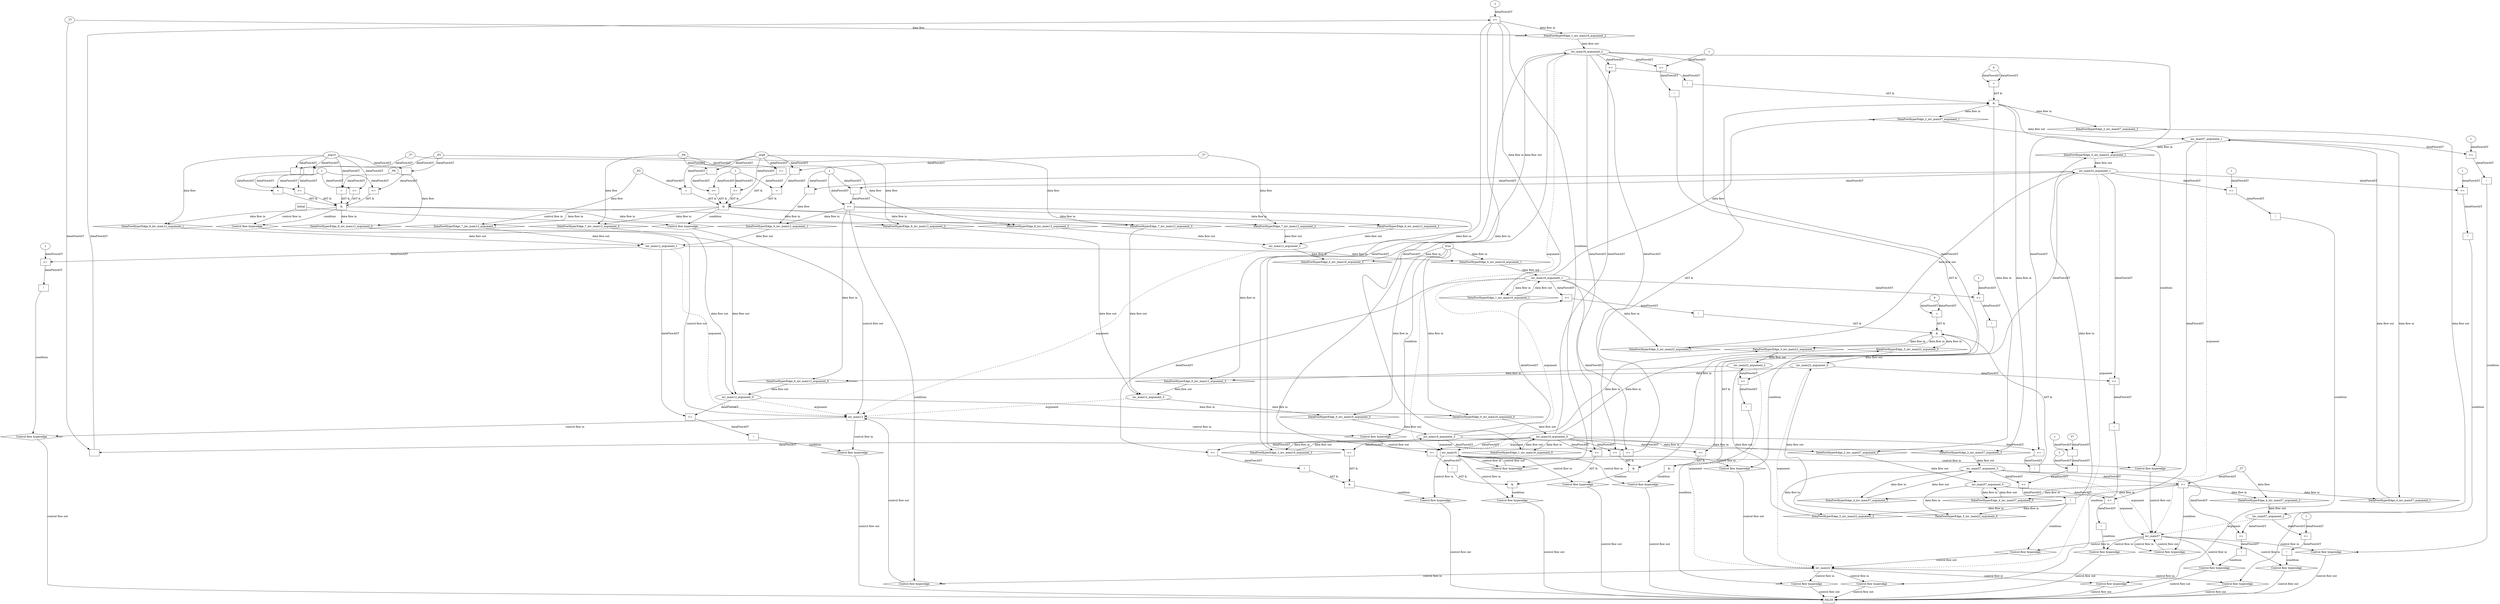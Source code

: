 digraph dag {
"inv_main12" [label="inv_main12" nodeName="inv_main12" class=cfn  shape="rect"];
"inv_main16" [label="inv_main16" nodeName="inv_main16" class=cfn  shape="rect"];
"inv_main22" [label="inv_main22" nodeName="inv_main22" class=cfn  shape="rect"];
"inv_main57" [label="inv_main57" nodeName="inv_main57" class=cfn  shape="rect"];
FALSE [label="FALSE" nodeName=FALSE class=cfn  shape="rect"];
Initial [label="Initial" nodeName=Initial class=cfn  shape="rect"];
ControlFowHyperEdge_0 [label="Control flow hyperedge" nodeName=ControlFowHyperEdge_0 class=controlFlowHyperEdge shape="diamond"];
"inv_main12" -> ControlFowHyperEdge_0 [label="control flow in"]
ControlFowHyperEdge_0 -> "inv_main16" [label="control flow out"]
ControlFowHyperEdge_1 [label="Control flow hyperedge" nodeName=ControlFowHyperEdge_1 class=controlFlowHyperEdge shape="diamond"];
"inv_main16" -> ControlFowHyperEdge_1 [label="control flow in"]
ControlFowHyperEdge_1 -> "inv_main16" [label="control flow out"]
ControlFowHyperEdge_2 [label="Control flow hyperedge" nodeName=ControlFowHyperEdge_2 class=controlFlowHyperEdge shape="diamond"];
"inv_main16" -> ControlFowHyperEdge_2 [label="control flow in"]
ControlFowHyperEdge_2 -> "inv_main57" [label="control flow out"]
ControlFowHyperEdge_3 [label="Control flow hyperedge" nodeName=ControlFowHyperEdge_3 class=controlFlowHyperEdge shape="diamond"];
"inv_main16" -> ControlFowHyperEdge_3 [label="control flow in"]
ControlFowHyperEdge_3 -> "inv_main22" [label="control flow out"]
ControlFowHyperEdge_4 [label="Control flow hyperedge" nodeName=ControlFowHyperEdge_4 class=controlFlowHyperEdge shape="diamond"];
"inv_main57" -> ControlFowHyperEdge_4 [label="control flow in"]
ControlFowHyperEdge_4 -> "inv_main57" [label="control flow out"]
ControlFowHyperEdge_5 [label="Control flow hyperedge" nodeName=ControlFowHyperEdge_5 class=controlFlowHyperEdge shape="diamond"];
"inv_main57" -> ControlFowHyperEdge_5 [label="control flow in"]
ControlFowHyperEdge_5 -> "inv_main22" [label="control flow out"]
ControlFowHyperEdge_6 [label="Control flow hyperedge" nodeName=ControlFowHyperEdge_6 class=controlFlowHyperEdge shape="diamond"];
"inv_main22" -> ControlFowHyperEdge_6 [label="control flow in"]
ControlFowHyperEdge_6 -> "inv_main12" [label="control flow out"]
ControlFowHyperEdge_7 [label="Control flow hyperedge" nodeName=ControlFowHyperEdge_7 class=controlFlowHyperEdge shape="diamond"];
"Initial" -> ControlFowHyperEdge_7 [label="control flow in"]
ControlFowHyperEdge_7 -> "inv_main12" [label="control flow out"]
ControlFowHyperEdge_8 [label="Control flow hyperedge" nodeName=ControlFowHyperEdge_8 class=controlFlowHyperEdge shape="diamond"];
"Initial" -> ControlFowHyperEdge_8 [label="control flow in"]
ControlFowHyperEdge_8 -> "inv_main12" [label="control flow out"]
ControlFowHyperEdge_9 [label="Control flow hyperedge" nodeName=ControlFowHyperEdge_9 class=controlFlowHyperEdge shape="diamond"];
"inv_main12" -> ControlFowHyperEdge_9 [label="control flow in"]
ControlFowHyperEdge_9 -> "FALSE" [label="control flow out"]
ControlFowHyperEdge_10 [label="Control flow hyperedge" nodeName=ControlFowHyperEdge_10 class=controlFlowHyperEdge shape="diamond"];
"inv_main12" -> ControlFowHyperEdge_10 [label="control flow in"]
ControlFowHyperEdge_10 -> "FALSE" [label="control flow out"]
ControlFowHyperEdge_11 [label="Control flow hyperedge" nodeName=ControlFowHyperEdge_11 class=controlFlowHyperEdge shape="diamond"];
"inv_main16" -> ControlFowHyperEdge_11 [label="control flow in"]
ControlFowHyperEdge_11 -> "FALSE" [label="control flow out"]
ControlFowHyperEdge_12 [label="Control flow hyperedge" nodeName=ControlFowHyperEdge_12 class=controlFlowHyperEdge shape="diamond"];
"inv_main16" -> ControlFowHyperEdge_12 [label="control flow in"]
ControlFowHyperEdge_12 -> "FALSE" [label="control flow out"]
ControlFowHyperEdge_13 [label="Control flow hyperedge" nodeName=ControlFowHyperEdge_13 class=controlFlowHyperEdge shape="diamond"];
"inv_main16" -> ControlFowHyperEdge_13 [label="control flow in"]
ControlFowHyperEdge_13 -> "FALSE" [label="control flow out"]
ControlFowHyperEdge_14 [label="Control flow hyperedge" nodeName=ControlFowHyperEdge_14 class=controlFlowHyperEdge shape="diamond"];
"inv_main16" -> ControlFowHyperEdge_14 [label="control flow in"]
ControlFowHyperEdge_14 -> "FALSE" [label="control flow out"]
ControlFowHyperEdge_15 [label="Control flow hyperedge" nodeName=ControlFowHyperEdge_15 class=controlFlowHyperEdge shape="diamond"];
"inv_main57" -> ControlFowHyperEdge_15 [label="control flow in"]
ControlFowHyperEdge_15 -> "FALSE" [label="control flow out"]
ControlFowHyperEdge_16 [label="Control flow hyperedge" nodeName=ControlFowHyperEdge_16 class=controlFlowHyperEdge shape="diamond"];
"inv_main57" -> ControlFowHyperEdge_16 [label="control flow in"]
ControlFowHyperEdge_16 -> "FALSE" [label="control flow out"]
ControlFowHyperEdge_17 [label="Control flow hyperedge" nodeName=ControlFowHyperEdge_17 class=controlFlowHyperEdge shape="diamond"];
"inv_main57" -> ControlFowHyperEdge_17 [label="control flow in"]
ControlFowHyperEdge_17 -> "FALSE" [label="control flow out"]
ControlFowHyperEdge_18 [label="Control flow hyperedge" nodeName=ControlFowHyperEdge_18 class=controlFlowHyperEdge shape="diamond"];
"inv_main57" -> ControlFowHyperEdge_18 [label="control flow in"]
ControlFowHyperEdge_18 -> "FALSE" [label="control flow out"]
ControlFowHyperEdge_19 [label="Control flow hyperedge" nodeName=ControlFowHyperEdge_19 class=controlFlowHyperEdge shape="diamond"];
"inv_main22" -> ControlFowHyperEdge_19 [label="control flow in"]
ControlFowHyperEdge_19 -> "FALSE" [label="control flow out"]
ControlFowHyperEdge_20 [label="Control flow hyperedge" nodeName=ControlFowHyperEdge_20 class=controlFlowHyperEdge shape="diamond"];
"inv_main22" -> ControlFowHyperEdge_20 [label="control flow in"]
ControlFowHyperEdge_20 -> "FALSE" [label="control flow out"]
ControlFowHyperEdge_21 [label="Control flow hyperedge" nodeName=ControlFowHyperEdge_21 class=controlFlowHyperEdge shape="diamond"];
"inv_main22" -> ControlFowHyperEdge_21 [label="control flow in"]
ControlFowHyperEdge_21 -> "FALSE" [label="control flow out"]
ControlFowHyperEdge_22 [label="Control flow hyperedge" nodeName=ControlFowHyperEdge_22 class=controlFlowHyperEdge shape="diamond"];
"inv_main22" -> ControlFowHyperEdge_22 [label="control flow in"]
ControlFowHyperEdge_22 -> "FALSE" [label="control flow out"]
"inv_main16_argument_0" [label="inv_main16_argument_0" nodeName=argument0 class=argument  head="inv_main16" shape="oval"];
"inv_main16_argument_0" -> "inv_main16"[label="argument" style="dashed"]
"inv_main16_argument_1" [label="inv_main16_argument_1" nodeName=argument1 class=argument  head="inv_main16" shape="oval"];
"inv_main16_argument_1" -> "inv_main16"[label="argument" style="dashed"]
"inv_main16_argument_2" [label="inv_main16_argument_2" nodeName=argument2 class=argument  head="inv_main16" shape="oval"];
"inv_main16_argument_2" -> "inv_main16"[label="argument" style="dashed"]
"inv_main16_argument_3" [label="inv_main16_argument_3" nodeName=argument3 class=argument  head="inv_main16" shape="oval"];
"inv_main16_argument_3" -> "inv_main16"[label="argument" style="dashed"]
"inv_main12_argument_0" [label="inv_main12_argument_0" nodeName=argument0 class=argument  head="inv_main12" shape="oval"];
"inv_main12_argument_0" -> "inv_main12"[label="argument" style="dashed"]
"inv_main12_argument_1" [label="inv_main12_argument_1" nodeName=argument1 class=argument  head="inv_main12" shape="oval"];
"inv_main12_argument_1" -> "inv_main12"[label="argument" style="dashed"]
"inv_main12_argument_2" [label="inv_main12_argument_2" nodeName=argument2 class=argument  head="inv_main12" shape="oval"];
"inv_main12_argument_2" -> "inv_main12"[label="argument" style="dashed"]
"inv_main12_argument_3" [label="inv_main12_argument_3" nodeName=argument3 class=argument  head="inv_main12" shape="oval"];
"inv_main12_argument_3" -> "inv_main12"[label="argument" style="dashed"]
"inv_main57_argument_0" [label="inv_main57_argument_0" nodeName=argument0 class=argument  head="inv_main57" shape="oval"];
"inv_main57_argument_0" -> "inv_main57"[label="argument" style="dashed"]
"inv_main57_argument_1" [label="inv_main57_argument_1" nodeName=argument1 class=argument  head="inv_main57" shape="oval"];
"inv_main57_argument_1" -> "inv_main57"[label="argument" style="dashed"]
"inv_main57_argument_2" [label="inv_main57_argument_2" nodeName=argument2 class=argument  head="inv_main57" shape="oval"];
"inv_main57_argument_2" -> "inv_main57"[label="argument" style="dashed"]
"inv_main57_argument_3" [label="inv_main57_argument_3" nodeName=argument3 class=argument  head="inv_main57" shape="oval"];
"inv_main57_argument_3" -> "inv_main57"[label="argument" style="dashed"]
"inv_main22_argument_0" [label="inv_main22_argument_0" nodeName=argument0 class=argument  head="inv_main22" shape="oval"];
"inv_main22_argument_0" -> "inv_main22"[label="argument" style="dashed"]
"inv_main22_argument_1" [label="inv_main22_argument_1" nodeName=argument1 class=argument  head="inv_main22" shape="oval"];
"inv_main22_argument_1" -> "inv_main22"[label="argument" style="dashed"]
"inv_main22_argument_2" [label="inv_main22_argument_2" nodeName=argument2 class=argument  head="inv_main22" shape="oval"];
"inv_main22_argument_2" -> "inv_main22"[label="argument" style="dashed"]

"xxxinv_main16___inv_main12_0xxxguard_0_node_0" [label="true" nodeName="xxxinv_main16___inv_main12_0xxxguard_0_node_0" class=BoolValue ];

"xxxinv_main16___inv_main12_0xxxguard_0_node_0" -> "ControlFowHyperEdge_0" [label="condition"];
"xxxinv_main16___inv_main16_1xxxguard_0_node_0" [label=">=" nodeName="xxxinv_main16___inv_main16_1xxxguard_0_node_0" class=Operator  shape="rect"];
"xxxinv_main16___inv_main16_1xxxguard_0_node_1" [label="-" nodeName="xxxinv_main16___inv_main16_1xxxguard_0_node_1" class= Operator shape="rect"];
"xxxinv_main16___inv_main16_1xxxguard_0_node_4" [label="-1" nodeName="xxxinv_main16___inv_main16_1xxxguard_0_node_4" class=Literal ];
"xxxinv_main16___inv_main16_1xxxguard_0_node_1" -> "xxxinv_main16___inv_main16_1xxxguard_0_node_0"[label="dataFlowAST"]
"xxxinv_main16___inv_main16_1xxxguard_0_node_4" -> "xxxinv_main16___inv_main16_1xxxguard_0_node_0"[label="dataFlowAST"]
"inv_main16_argument_0" -> "xxxinv_main16___inv_main16_1xxxguard_0_node_1"[label="dataFlowAST"]
"xxxinv_main16___inv_main16_1xxxdataFlow_0_node_0" -> "xxxinv_main16___inv_main16_1xxxguard_0_node_1"[label="dataFlowAST"]

"xxxinv_main16___inv_main16_1xxxguard_0_node_0" -> "ControlFowHyperEdge_1" [label="condition"];
"xxxinv_main16___inv_main16_1xxxdataFlow_0_node_0" [label="_T7" nodeName="xxxinv_main16___inv_main16_1xxxdataFlow_0_node_0" class=Constant ];

"xxxinv_main16___inv_main16_1xxxdataFlow_0_node_0" -> "DataFowHyperEdge_1_inv_main16_argument_2" [label="data flow"];
"xxxinv_main57___inv_main16_2xxx_and" [label="&" nodeName="xxxinv_main57___inv_main16_2xxx_and" class=Operator shape="rect"];
"xxxinv_main57___inv_main16_2xxxguard_0_node_0" [label="!" nodeName="xxxinv_main57___inv_main16_2xxxguard_0_node_0" class=Operator shape="rect"];
"xxxinv_main57___inv_main16_2xxxguard_0_node_1" [label=">=" nodeName="xxxinv_main57___inv_main16_2xxxguard_0_node_1" class=Operator  shape="rect"];
"xxxinv_main57___inv_main16_2xxxguard_0_node_1" -> "xxxinv_main57___inv_main16_2xxxguard_0_node_0"[label="dataFlowAST"]
"inv_main16_argument_0" -> "xxxinv_main57___inv_main16_2xxxguard_0_node_1"[label="dataFlowAST"]
"inv_main16_argument_2" -> "xxxinv_main57___inv_main16_2xxxguard_0_node_1"[label="dataFlowAST"]

"xxxinv_main57___inv_main16_2xxxguard_0_node_0" -> "xxxinv_main57___inv_main16_2xxx_and" [label="AST &"];
"xxxinv_main57___inv_main16_2xxxguard1_node_0" [label=">=" nodeName="xxxinv_main57___inv_main16_2xxxguard1_node_0" class=Operator  shape="rect"];
"inv_main16_argument_3" -> "xxxinv_main57___inv_main16_2xxxguard1_node_0"[label="dataFlowAST"]
"inv_main16_argument_1" -> "xxxinv_main57___inv_main16_2xxxguard1_node_0"[label="dataFlowAST"]

"xxxinv_main57___inv_main16_2xxxguard1_node_0" -> "xxxinv_main57___inv_main16_2xxx_and" [label="AST &"];
"xxxinv_main57___inv_main16_2xxxguard2_node_0" [label="=" nodeName="xxxinv_main57___inv_main16_2xxxguard2_node_0" class=Operator  shape="rect"];
"xxxinv_main57___inv_main16_2xxxguard2_node_1" [label="0" nodeName="xxxinv_main57___inv_main16_2xxxguard2_node_1" class=Literal ];
"xxxinv_main57___inv_main16_2xxxguard2_node_1" -> "xxxinv_main57___inv_main16_2xxxguard2_node_0"[label="dataFlowAST"]
"xxxinv_main57___inv_main16_2xxxguard2_node_1" -> "xxxinv_main57___inv_main16_2xxxguard2_node_0"[label="dataFlowAST"]

"xxxinv_main57___inv_main16_2xxxguard2_node_0" -> "xxxinv_main57___inv_main16_2xxx_and" [label="AST &"];
"xxxinv_main57___inv_main16_2xxx_and" -> "ControlFowHyperEdge_2" [label="condition"];

"inv_main16_argument_1" -> "DataFowHyperEdge_2_inv_main57_argument_1" [label="data flow"];
"xxxinv_main22___inv_main16_3xxx_and" [label="&" nodeName="xxxinv_main22___inv_main16_3xxx_and" class=Operator shape="rect"];
"xxxinv_main22___inv_main16_3xxxguard_0_node_0" [label="!" nodeName="xxxinv_main22___inv_main16_3xxxguard_0_node_0" class=Operator shape="rect"];
"xxxinv_main22___inv_main16_3xxxguard_0_node_1" [label=">=" nodeName="xxxinv_main22___inv_main16_3xxxguard_0_node_1" class=Operator  shape="rect"];
"xxxinv_main22___inv_main16_3xxxguard_0_node_1" -> "xxxinv_main22___inv_main16_3xxxguard_0_node_0"[label="dataFlowAST"]
"inv_main16_argument_0" -> "xxxinv_main22___inv_main16_3xxxguard_0_node_1"[label="dataFlowAST"]
"inv_main16_argument_2" -> "xxxinv_main22___inv_main16_3xxxguard_0_node_1"[label="dataFlowAST"]

"xxxinv_main22___inv_main16_3xxxguard_0_node_0" -> "xxxinv_main22___inv_main16_3xxx_and" [label="AST &"];
"xxxinv_main22___inv_main16_3xxxguard1_node_0" [label="!" nodeName="xxxinv_main22___inv_main16_3xxxguard1_node_0" class=Operator shape="rect"];
"xxxinv_main22___inv_main16_3xxxguard1_node_1" [label=">=" nodeName="xxxinv_main22___inv_main16_3xxxguard1_node_1" class=Operator  shape="rect"];
"xxxinv_main22___inv_main16_3xxxguard1_node_1" -> "xxxinv_main22___inv_main16_3xxxguard1_node_0"[label="dataFlowAST"]
"inv_main16_argument_3" -> "xxxinv_main22___inv_main16_3xxxguard1_node_1"[label="dataFlowAST"]
"inv_main16_argument_1" -> "xxxinv_main22___inv_main16_3xxxguard1_node_1"[label="dataFlowAST"]

"xxxinv_main22___inv_main16_3xxxguard1_node_0" -> "xxxinv_main22___inv_main16_3xxx_and" [label="AST &"];
"xxxinv_main22___inv_main16_3xxxguard2_node_0" [label="=" nodeName="xxxinv_main22___inv_main16_3xxxguard2_node_0" class=Operator  shape="rect"];
"xxxinv_main22___inv_main16_3xxxguard2_node_1" [label="0" nodeName="xxxinv_main22___inv_main16_3xxxguard2_node_1" class=Literal ];
"xxxinv_main22___inv_main16_3xxxguard2_node_1" -> "xxxinv_main22___inv_main16_3xxxguard2_node_0"[label="dataFlowAST"]
"xxxinv_main22___inv_main16_3xxxguard2_node_1" -> "xxxinv_main22___inv_main16_3xxxguard2_node_0"[label="dataFlowAST"]

"xxxinv_main22___inv_main16_3xxxguard2_node_0" -> "xxxinv_main22___inv_main16_3xxx_and" [label="AST &"];
"xxxinv_main22___inv_main16_3xxx_and" -> "ControlFowHyperEdge_3" [label="condition"];
"xxxinv_main57___inv_main57_4xxxguard_0_node_0" [label=">=" nodeName="xxxinv_main57___inv_main57_4xxxguard_0_node_0" class=Operator  shape="rect"];
"inv_main57_argument_3" -> "xxxinv_main57___inv_main57_4xxxguard_0_node_0"[label="dataFlowAST"]
"xxxinv_main57___inv_main57_4xxxdataFlow_0_node_0" -> "xxxinv_main57___inv_main57_4xxxguard_0_node_0"[label="dataFlowAST"]

"xxxinv_main57___inv_main57_4xxxguard_0_node_0" -> "ControlFowHyperEdge_4" [label="condition"];
"xxxinv_main57___inv_main57_4xxxdataFlow_0_node_0" [label="_T7" nodeName="xxxinv_main57___inv_main57_4xxxdataFlow_0_node_0" class=Constant ];

"xxxinv_main57___inv_main57_4xxxdataFlow_0_node_0" -> "DataFowHyperEdge_4_inv_main57_argument_2" [label="data flow"];
"xxxinv_main22___inv_main57_5xxxguard_0_node_0" [label="!" nodeName="xxxinv_main22___inv_main57_5xxxguard_0_node_0" class=Operator shape="rect"];
"xxxinv_main22___inv_main57_5xxxguard_0_node_1" [label=">=" nodeName="xxxinv_main22___inv_main57_5xxxguard_0_node_1" class=Operator  shape="rect"];
"xxxinv_main22___inv_main57_5xxxguard_0_node_3" [label="-" nodeName="xxxinv_main22___inv_main57_5xxxguard_0_node_3" class= Operator shape="rect"];
"xxxinv_main22___inv_main57_5xxxguard_0_node_4" [label="-" nodeName="xxxinv_main22___inv_main57_5xxxguard_0_node_4" class= Operator shape="rect"];
"xxxinv_main22___inv_main57_5xxxguard_0_node_5" [label="T7" nodeName="xxxinv_main22___inv_main57_5xxxguard_0_node_5" class=Constant ];
"xxxinv_main22___inv_main57_5xxxguard_0_node_6" [label="1" nodeName="xxxinv_main22___inv_main57_5xxxguard_0_node_6" class=Literal ];
"xxxinv_main22___inv_main57_5xxxguard_0_node_7" [label="-1" nodeName="xxxinv_main22___inv_main57_5xxxguard_0_node_7" class=Literal ];
"xxxinv_main22___inv_main57_5xxxguard_0_node_1" -> "xxxinv_main22___inv_main57_5xxxguard_0_node_0"[label="dataFlowAST"]
"inv_main57_argument_3" -> "xxxinv_main22___inv_main57_5xxxguard_0_node_1"[label="dataFlowAST"]
"xxxinv_main22___inv_main57_5xxxguard_0_node_3" -> "xxxinv_main22___inv_main57_5xxxguard_0_node_1"[label="dataFlowAST"]
"xxxinv_main22___inv_main57_5xxxguard_0_node_4" -> "xxxinv_main22___inv_main57_5xxxguard_0_node_3"[label="dataFlowAST"]
"xxxinv_main22___inv_main57_5xxxguard_0_node_7" -> "xxxinv_main22___inv_main57_5xxxguard_0_node_3"[label="dataFlowAST"]
"xxxinv_main22___inv_main57_5xxxguard_0_node_5" -> "xxxinv_main22___inv_main57_5xxxguard_0_node_4"[label="dataFlowAST"]
"xxxinv_main22___inv_main57_5xxxguard_0_node_6" -> "xxxinv_main22___inv_main57_5xxxguard_0_node_4"[label="dataFlowAST"]

"xxxinv_main22___inv_main57_5xxxguard_0_node_0" -> "ControlFowHyperEdge_5" [label="condition"];
"xxxinv_main12___inv_main22_6xxxguard_0_node_0" [label=">=" nodeName="xxxinv_main12___inv_main22_6xxxguard_0_node_0" class=Operator  shape="rect"];
"xxxinv_main12___inv_main22_6xxxguard_0_node_1" [label="-" nodeName="xxxinv_main12___inv_main22_6xxxguard_0_node_1" class= Operator shape="rect"];
"xxxinv_main12___inv_main22_6xxxguard_0_node_1" -> "xxxinv_main12___inv_main22_6xxxguard_0_node_0"[label="dataFlowAST"]
"xxxinv_main12___inv_main22_6xxxdataFlow_0_node_2" -> "xxxinv_main12___inv_main22_6xxxguard_0_node_0"[label="dataFlowAST"]
"inv_main22_argument_1" -> "xxxinv_main12___inv_main22_6xxxguard_0_node_1"[label="dataFlowAST"]
"xxxinv_main12___inv_main22_6xxxdataFlow_0_node_2" -> "xxxinv_main12___inv_main22_6xxxguard_0_node_1"[label="dataFlowAST"]

"xxxinv_main12___inv_main22_6xxxguard_0_node_0" -> "ControlFowHyperEdge_6" [label="condition"];
"xxxinv_main12___inv_main22_6xxxdataFlow_0_node_0" [label="-" nodeName="xxxinv_main12___inv_main22_6xxxdataFlow_0_node_0" class= Operator shape="rect"];
"xxxinv_main12___inv_main22_6xxxdataFlow_0_node_2" [label="1" nodeName="xxxinv_main12___inv_main22_6xxxdataFlow_0_node_2" class=Literal ];
"inv_main22_argument_1" -> "xxxinv_main12___inv_main22_6xxxdataFlow_0_node_0"[label="dataFlowAST"]
"xxxinv_main12___inv_main22_6xxxdataFlow_0_node_2" -> "xxxinv_main12___inv_main22_6xxxdataFlow_0_node_0"[label="dataFlowAST"]

"xxxinv_main12___inv_main22_6xxxdataFlow_0_node_0" -> "DataFowHyperEdge_6_inv_main12_argument_1" [label="data flow"];
"xxxinv_main12___Initial_7xxx_and" [label="&" nodeName="xxxinv_main12___Initial_7xxx_and" class=Operator shape="rect"];
"xxxinv_main12___Initial_7xxxguard2_node_0" [label=">=" nodeName="xxxinv_main12___Initial_7xxxguard2_node_0" class=Operator  shape="rect"];
"xxxinv_main12___Initial_7xxxguard2_node_1" [label="-" nodeName="xxxinv_main12___Initial_7xxxguard2_node_1" class= Operator shape="rect"];
"xxxinv_main12___Initial_7xxxguard2_node_1" -> "xxxinv_main12___Initial_7xxxguard2_node_0"[label="dataFlowAST"]
"xxxinv_main12___Initial_7xxxguard1_node_4" -> "xxxinv_main12___Initial_7xxxguard2_node_0"[label="dataFlowAST"]
"xxxinv_main12___Initial_7xxxdataFlow_0_node_0" -> "xxxinv_main12___Initial_7xxxguard2_node_1"[label="dataFlowAST"]
"xxxinv_main12___Initial_7xxxdataFlow3_node_0" -> "xxxinv_main12___Initial_7xxxguard2_node_1"[label="dataFlowAST"]

"xxxinv_main12___Initial_7xxxguard2_node_0" -> "xxxinv_main12___Initial_7xxx_and" [label="AST &"];
"xxxinv_main12___Initial_7xxxguard4_node_0" [label=">=" nodeName="xxxinv_main12___Initial_7xxxguard4_node_0" class=Operator  shape="rect"];
"xxxinv_main12___Initial_7xxxdataFlow3_node_0" -> "xxxinv_main12___Initial_7xxxguard4_node_0"[label="dataFlowAST"]
"xxxinv_main12___Initial_7xxxguard1_node_4" -> "xxxinv_main12___Initial_7xxxguard4_node_0"[label="dataFlowAST"]

"xxxinv_main12___Initial_7xxxguard4_node_0" -> "xxxinv_main12___Initial_7xxx_and" [label="AST &"];
"xxxinv_main12___Initial_7xxxguard_0_node_0" [label="=" nodeName="xxxinv_main12___Initial_7xxxguard_0_node_0" class=Operator  shape="rect"];
"xxxinv_main12___Initial_7xxxdataFlow1_node_0" -> "xxxinv_main12___Initial_7xxxguard_0_node_0"[label="dataFlowAST"]
"xxxinv_main12___Initial_7xxxdataFlow3_node_0" -> "xxxinv_main12___Initial_7xxxguard_0_node_0"[label="dataFlowAST"]

"xxxinv_main12___Initial_7xxxguard_0_node_0" -> "xxxinv_main12___Initial_7xxx_and" [label="AST &"];
"xxxinv_main12___Initial_7xxxguard3_node_0" [label=">=" nodeName="xxxinv_main12___Initial_7xxxguard3_node_0" class=Operator  shape="rect"];
"xxxinv_main12___Initial_7xxxdataFlow_0_node_0" -> "xxxinv_main12___Initial_7xxxguard3_node_0"[label="dataFlowAST"]
"xxxinv_main12___Initial_7xxxdataFlow3_node_0" -> "xxxinv_main12___Initial_7xxxguard3_node_0"[label="dataFlowAST"]

"xxxinv_main12___Initial_7xxxguard3_node_0" -> "xxxinv_main12___Initial_7xxx_and" [label="AST &"];
"xxxinv_main12___Initial_7xxxguard1_node_0" [label="=" nodeName="xxxinv_main12___Initial_7xxxguard1_node_0" class=Operator  shape="rect"];
"xxxinv_main12___Initial_7xxxguard1_node_1" [label="-" nodeName="xxxinv_main12___Initial_7xxxguard1_node_1" class= Operator shape="rect"];
"xxxinv_main12___Initial_7xxxguard1_node_4" [label="1" nodeName="xxxinv_main12___Initial_7xxxguard1_node_4" class=Literal ];
"xxxinv_main12___Initial_7xxxguard1_node_1" -> "xxxinv_main12___Initial_7xxxguard1_node_0"[label="dataFlowAST"]
"xxxinv_main12___Initial_7xxxguard1_node_4" -> "xxxinv_main12___Initial_7xxxguard1_node_0"[label="dataFlowAST"]
"xxxinv_main12___Initial_7xxxdataFlow2_node_0" -> "xxxinv_main12___Initial_7xxxguard1_node_1"[label="dataFlowAST"]
"xxxinv_main12___Initial_7xxxdataFlow3_node_0" -> "xxxinv_main12___Initial_7xxxguard1_node_1"[label="dataFlowAST"]

"xxxinv_main12___Initial_7xxxguard1_node_0" -> "xxxinv_main12___Initial_7xxx_and" [label="AST &"];
"xxxinv_main12___Initial_7xxx_and" -> "ControlFowHyperEdge_7" [label="condition"];
"xxxinv_main12___Initial_7xxxdataFlow_0_node_0" [label="_P6" nodeName="xxxinv_main12___Initial_7xxxdataFlow_0_node_0" class=Constant ];

"xxxinv_main12___Initial_7xxxdataFlow_0_node_0" -> "DataFowHyperEdge_7_inv_main12_argument_0" [label="data flow"];
"xxxinv_main12___Initial_7xxxdataFlow1_node_0" [label="_P3" nodeName="xxxinv_main12___Initial_7xxxdataFlow1_node_0" class=Constant ];

"xxxinv_main12___Initial_7xxxdataFlow1_node_0" -> "DataFowHyperEdge_7_inv_main12_argument_1" [label="data flow"];
"xxxinv_main12___Initial_7xxxdataFlow2_node_0" [label="_T7" nodeName="xxxinv_main12___Initial_7xxxdataFlow2_node_0" class=Constant ];

"xxxinv_main12___Initial_7xxxdataFlow2_node_0" -> "DataFowHyperEdge_7_inv_main12_argument_2" [label="data flow"];
"xxxinv_main12___Initial_7xxxdataFlow3_node_0" [label="_arg9" nodeName="xxxinv_main12___Initial_7xxxdataFlow3_node_0" class=Constant ];

"xxxinv_main12___Initial_7xxxdataFlow3_node_0" -> "DataFowHyperEdge_7_inv_main12_argument_3" [label="data flow"];
"xxxinv_main12___Initial_8xxx_and" [label="&" nodeName="xxxinv_main12___Initial_8xxx_and" class=Operator shape="rect"];
"xxxinv_main12___Initial_8xxxguard1_node_0" [label="=" nodeName="xxxinv_main12___Initial_8xxxguard1_node_0" class=Operator  shape="rect"];
"xxxinv_main12___Initial_8xxxguard1_node_1" [label="-" nodeName="xxxinv_main12___Initial_8xxxguard1_node_1" class= Operator shape="rect"];
"xxxinv_main12___Initial_8xxxguard1_node_4" [label="1" nodeName="xxxinv_main12___Initial_8xxxguard1_node_4" class=Literal ];
"xxxinv_main12___Initial_8xxxguard1_node_1" -> "xxxinv_main12___Initial_8xxxguard1_node_0"[label="dataFlowAST"]
"xxxinv_main12___Initial_8xxxguard1_node_4" -> "xxxinv_main12___Initial_8xxxguard1_node_0"[label="dataFlowAST"]
"xxxinv_main12___Initial_8xxxdataFlow2_node_0" -> "xxxinv_main12___Initial_8xxxguard1_node_1"[label="dataFlowAST"]
"xxxinv_main12___Initial_8xxxdataFlow1_node_0" -> "xxxinv_main12___Initial_8xxxguard1_node_1"[label="dataFlowAST"]

"xxxinv_main12___Initial_8xxxguard1_node_0" -> "xxxinv_main12___Initial_8xxx_and" [label="AST &"];
"xxxinv_main12___Initial_8xxxguard3_node_0" [label=">=" nodeName="xxxinv_main12___Initial_8xxxguard3_node_0" class=Operator  shape="rect"];
"xxxinv_main12___Initial_8xxxguard3_node_1" [label="-" nodeName="xxxinv_main12___Initial_8xxxguard3_node_1" class= Operator shape="rect"];
"xxxinv_main12___Initial_8xxxguard3_node_1" -> "xxxinv_main12___Initial_8xxxguard3_node_0"[label="dataFlowAST"]
"xxxinv_main12___Initial_8xxxguard1_node_4" -> "xxxinv_main12___Initial_8xxxguard3_node_0"[label="dataFlowAST"]
"xxxinv_main12___Initial_8xxxdataFlow3_node_0" -> "xxxinv_main12___Initial_8xxxguard3_node_1"[label="dataFlowAST"]
"xxxinv_main12___Initial_8xxxdataFlow1_node_0" -> "xxxinv_main12___Initial_8xxxguard3_node_1"[label="dataFlowAST"]

"xxxinv_main12___Initial_8xxxguard3_node_0" -> "xxxinv_main12___Initial_8xxx_and" [label="AST &"];
"xxxinv_main12___Initial_8xxxguard4_node_0" [label=">=" nodeName="xxxinv_main12___Initial_8xxxguard4_node_0" class=Operator  shape="rect"];
"xxxinv_main12___Initial_8xxxdataFlow1_node_0" -> "xxxinv_main12___Initial_8xxxguard4_node_0"[label="dataFlowAST"]
"xxxinv_main12___Initial_8xxxguard1_node_4" -> "xxxinv_main12___Initial_8xxxguard4_node_0"[label="dataFlowAST"]

"xxxinv_main12___Initial_8xxxguard4_node_0" -> "xxxinv_main12___Initial_8xxx_and" [label="AST &"];
"xxxinv_main12___Initial_8xxxguard2_node_0" [label=">=" nodeName="xxxinv_main12___Initial_8xxxguard2_node_0" class=Operator  shape="rect"];
"xxxinv_main12___Initial_8xxxguard2_node_1" [label="-" nodeName="xxxinv_main12___Initial_8xxxguard2_node_1" class= Operator shape="rect"];
"xxxinv_main12___Initial_8xxxguard2_node_1" -> "xxxinv_main12___Initial_8xxxguard2_node_0"[label="dataFlowAST"]
"xxxinv_main12___Initial_8xxxguard1_node_4" -> "xxxinv_main12___Initial_8xxxguard2_node_0"[label="dataFlowAST"]
"xxxinv_main12___Initial_8xxxdataFlow1_node_0" -> "xxxinv_main12___Initial_8xxxguard2_node_1"[label="dataFlowAST"]
"xxxinv_main12___Initial_8xxxdataFlow3_node_0" -> "xxxinv_main12___Initial_8xxxguard2_node_1"[label="dataFlowAST"]

"xxxinv_main12___Initial_8xxxguard2_node_0" -> "xxxinv_main12___Initial_8xxx_and" [label="AST &"];
"xxxinv_main12___Initial_8xxxguard_0_node_0" [label="=" nodeName="xxxinv_main12___Initial_8xxxguard_0_node_0" class=Operator  shape="rect"];
"xxxinv_main12___Initial_8xxxdataFlow_0_node_0" -> "xxxinv_main12___Initial_8xxxguard_0_node_0"[label="dataFlowAST"]
"xxxinv_main12___Initial_8xxxdataFlow1_node_0" -> "xxxinv_main12___Initial_8xxxguard_0_node_0"[label="dataFlowAST"]

"xxxinv_main12___Initial_8xxxguard_0_node_0" -> "xxxinv_main12___Initial_8xxx_and" [label="AST &"];
"xxxinv_main12___Initial_8xxx_and" -> "ControlFowHyperEdge_8" [label="condition"];
"xxxinv_main12___Initial_8xxxdataFlow_0_node_0" [label="_P6" nodeName="xxxinv_main12___Initial_8xxxdataFlow_0_node_0" class=Constant ];

"xxxinv_main12___Initial_8xxxdataFlow_0_node_0" -> "DataFowHyperEdge_8_inv_main12_argument_0" [label="data flow"];
"xxxinv_main12___Initial_8xxxdataFlow1_node_0" [label="_arg10" nodeName="xxxinv_main12___Initial_8xxxdataFlow1_node_0" class=Constant ];

"xxxinv_main12___Initial_8xxxdataFlow1_node_0" -> "DataFowHyperEdge_8_inv_main12_argument_1" [label="data flow"];
"xxxinv_main12___Initial_8xxxdataFlow2_node_0" [label="_T7" nodeName="xxxinv_main12___Initial_8xxxdataFlow2_node_0" class=Constant ];

"xxxinv_main12___Initial_8xxxdataFlow2_node_0" -> "DataFowHyperEdge_8_inv_main12_argument_2" [label="data flow"];
"xxxinv_main12___Initial_8xxxdataFlow3_node_0" [label="_P3" nodeName="xxxinv_main12___Initial_8xxxdataFlow3_node_0" class=Constant ];

"xxxinv_main12___Initial_8xxxdataFlow3_node_0" -> "DataFowHyperEdge_8_inv_main12_argument_3" [label="data flow"];
"xxxFALSE___inv_main12_9xxxguard_0_node_0" [label="!" nodeName="xxxFALSE___inv_main12_9xxxguard_0_node_0" class=Operator shape="rect"];
"xxxFALSE___inv_main12_9xxxguard_0_node_1" [label=">=" nodeName="xxxFALSE___inv_main12_9xxxguard_0_node_1" class=Operator  shape="rect"];
"xxxFALSE___inv_main12_9xxxguard_0_node_3" [label="1" nodeName="xxxFALSE___inv_main12_9xxxguard_0_node_3" class=Literal ];
"xxxFALSE___inv_main12_9xxxguard_0_node_1" -> "xxxFALSE___inv_main12_9xxxguard_0_node_0"[label="dataFlowAST"]
"inv_main12_argument_1" -> "xxxFALSE___inv_main12_9xxxguard_0_node_1"[label="dataFlowAST"]
"xxxFALSE___inv_main12_9xxxguard_0_node_3" -> "xxxFALSE___inv_main12_9xxxguard_0_node_1"[label="dataFlowAST"]

"xxxFALSE___inv_main12_9xxxguard_0_node_0" -> "ControlFowHyperEdge_9" [label="condition"];
"xxxFALSE___inv_main12_10xxxguard_0_node_0" [label="!" nodeName="xxxFALSE___inv_main12_10xxxguard_0_node_0" class=Operator shape="rect"];
"xxxFALSE___inv_main12_10xxxguard_0_node_1" [label=">=" nodeName="xxxFALSE___inv_main12_10xxxguard_0_node_1" class=Operator  shape="rect"];
"xxxFALSE___inv_main12_10xxxguard_0_node_1" -> "xxxFALSE___inv_main12_10xxxguard_0_node_0"[label="dataFlowAST"]
"inv_main12_argument_0" -> "xxxFALSE___inv_main12_10xxxguard_0_node_1"[label="dataFlowAST"]
"inv_main12_argument_1" -> "xxxFALSE___inv_main12_10xxxguard_0_node_1"[label="dataFlowAST"]

"xxxFALSE___inv_main12_10xxxguard_0_node_0" -> "ControlFowHyperEdge_10" [label="condition"];
"xxxFALSE___inv_main16_11xxx_and" [label="&" nodeName="xxxFALSE___inv_main16_11xxx_and" class=Operator shape="rect"];
"xxxFALSE___inv_main16_11xxxguard_0_node_0" [label="!" nodeName="xxxFALSE___inv_main16_11xxxguard_0_node_0" class=Operator shape="rect"];
"xxxFALSE___inv_main16_11xxxguard_0_node_1" [label=">=" nodeName="xxxFALSE___inv_main16_11xxxguard_0_node_1" class=Operator  shape="rect"];
"xxxFALSE___inv_main16_11xxxguard_0_node_3" [label="1" nodeName="xxxFALSE___inv_main16_11xxxguard_0_node_3" class=Literal ];
"xxxFALSE___inv_main16_11xxxguard_0_node_1" -> "xxxFALSE___inv_main16_11xxxguard_0_node_0"[label="dataFlowAST"]
"inv_main16_argument_1" -> "xxxFALSE___inv_main16_11xxxguard_0_node_1"[label="dataFlowAST"]
"xxxFALSE___inv_main16_11xxxguard_0_node_3" -> "xxxFALSE___inv_main16_11xxxguard_0_node_1"[label="dataFlowAST"]

"xxxFALSE___inv_main16_11xxxguard_0_node_0" -> "xxxFALSE___inv_main16_11xxx_and" [label="AST &"];
"xxxFALSE___inv_main16_11xxxguard1_node_0" [label=">=" nodeName="xxxFALSE___inv_main16_11xxxguard1_node_0" class=Operator  shape="rect"];
"inv_main16_argument_0" -> "xxxFALSE___inv_main16_11xxxguard1_node_0"[label="dataFlowAST"]
"inv_main16_argument_2" -> "xxxFALSE___inv_main16_11xxxguard1_node_0"[label="dataFlowAST"]

"xxxFALSE___inv_main16_11xxxguard1_node_0" -> "xxxFALSE___inv_main16_11xxx_and" [label="AST &"];
"xxxFALSE___inv_main16_11xxx_and" -> "ControlFowHyperEdge_11" [label="condition"];
"xxxFALSE___inv_main16_12xxx_and" [label="&" nodeName="xxxFALSE___inv_main16_12xxx_and" class=Operator shape="rect"];
"xxxFALSE___inv_main16_12xxxguard_0_node_0" [label="!" nodeName="xxxFALSE___inv_main16_12xxxguard_0_node_0" class=Operator shape="rect"];
"xxxFALSE___inv_main16_12xxxguard_0_node_1" [label=">=" nodeName="xxxFALSE___inv_main16_12xxxguard_0_node_1" class=Operator  shape="rect"];
"xxxFALSE___inv_main16_12xxxguard_0_node_1" -> "xxxFALSE___inv_main16_12xxxguard_0_node_0"[label="dataFlowAST"]
"inv_main16_argument_3" -> "xxxFALSE___inv_main16_12xxxguard_0_node_1"[label="dataFlowAST"]
"inv_main16_argument_1" -> "xxxFALSE___inv_main16_12xxxguard_0_node_1"[label="dataFlowAST"]

"xxxFALSE___inv_main16_12xxxguard_0_node_0" -> "xxxFALSE___inv_main16_12xxx_and" [label="AST &"];
"xxxFALSE___inv_main16_12xxxguard1_node_0" [label=">=" nodeName="xxxFALSE___inv_main16_12xxxguard1_node_0" class=Operator  shape="rect"];
"inv_main16_argument_0" -> "xxxFALSE___inv_main16_12xxxguard1_node_0"[label="dataFlowAST"]
"inv_main16_argument_2" -> "xxxFALSE___inv_main16_12xxxguard1_node_0"[label="dataFlowAST"]

"xxxFALSE___inv_main16_12xxxguard1_node_0" -> "xxxFALSE___inv_main16_12xxx_and" [label="AST &"];
"xxxFALSE___inv_main16_12xxx_and" -> "ControlFowHyperEdge_12" [label="condition"];
"xxxFALSE___inv_main16_13xxx_and" [label="&" nodeName="xxxFALSE___inv_main16_13xxx_and" class=Operator shape="rect"];
"xxxFALSE___inv_main16_13xxxguard_0_node_0" [label="!" nodeName="xxxFALSE___inv_main16_13xxxguard_0_node_0" class=Operator shape="rect"];
"xxxFALSE___inv_main16_13xxxguard_0_node_1" [label=">=" nodeName="xxxFALSE___inv_main16_13xxxguard_0_node_1" class=Operator  shape="rect"];
"xxxFALSE___inv_main16_13xxxguard_0_node_3" [label="1" nodeName="xxxFALSE___inv_main16_13xxxguard_0_node_3" class=Literal ];
"xxxFALSE___inv_main16_13xxxguard_0_node_1" -> "xxxFALSE___inv_main16_13xxxguard_0_node_0"[label="dataFlowAST"]
"inv_main16_argument_2" -> "xxxFALSE___inv_main16_13xxxguard_0_node_1"[label="dataFlowAST"]
"xxxFALSE___inv_main16_13xxxguard_0_node_3" -> "xxxFALSE___inv_main16_13xxxguard_0_node_1"[label="dataFlowAST"]

"xxxFALSE___inv_main16_13xxxguard_0_node_0" -> "xxxFALSE___inv_main16_13xxx_and" [label="AST &"];
"xxxFALSE___inv_main16_13xxxguard1_node_0" [label=">=" nodeName="xxxFALSE___inv_main16_13xxxguard1_node_0" class=Operator  shape="rect"];
"inv_main16_argument_0" -> "xxxFALSE___inv_main16_13xxxguard1_node_0"[label="dataFlowAST"]
"inv_main16_argument_2" -> "xxxFALSE___inv_main16_13xxxguard1_node_0"[label="dataFlowAST"]

"xxxFALSE___inv_main16_13xxxguard1_node_0" -> "xxxFALSE___inv_main16_13xxx_and" [label="AST &"];
"xxxFALSE___inv_main16_13xxx_and" -> "ControlFowHyperEdge_13" [label="condition"];
"xxxFALSE___inv_main16_14xxx_and" [label="&" nodeName="xxxFALSE___inv_main16_14xxx_and" class=Operator shape="rect"];
"xxxFALSE___inv_main16_14xxxguard_0_node_0" [label="!" nodeName="xxxFALSE___inv_main16_14xxxguard_0_node_0" class=Operator shape="rect"];
"xxxFALSE___inv_main16_14xxxguard_0_node_1" [label=">=" nodeName="xxxFALSE___inv_main16_14xxxguard_0_node_1" class=Operator  shape="rect"];
"xxxFALSE___inv_main16_14xxxguard_0_node_1" -> "xxxFALSE___inv_main16_14xxxguard_0_node_0"[label="dataFlowAST"]
"inv_main16_argument_0" -> "xxxFALSE___inv_main16_14xxxguard_0_node_1"[label="dataFlowAST"]
"inv_main16_argument_2" -> "xxxFALSE___inv_main16_14xxxguard_0_node_1"[label="dataFlowAST"]

"xxxFALSE___inv_main16_14xxxguard_0_node_0" -> "xxxFALSE___inv_main16_14xxx_and" [label="AST &"];
"xxxFALSE___inv_main16_14xxxguard1_node_0" [label=">=" nodeName="xxxFALSE___inv_main16_14xxxguard1_node_0" class=Operator  shape="rect"];
"inv_main16_argument_0" -> "xxxFALSE___inv_main16_14xxxguard1_node_0"[label="dataFlowAST"]
"inv_main16_argument_2" -> "xxxFALSE___inv_main16_14xxxguard1_node_0"[label="dataFlowAST"]

"xxxFALSE___inv_main16_14xxxguard1_node_0" -> "xxxFALSE___inv_main16_14xxx_and" [label="AST &"];
"xxxFALSE___inv_main16_14xxx_and" -> "ControlFowHyperEdge_14" [label="condition"];
"xxxFALSE___inv_main57_15xxxguard_0_node_0" [label="!" nodeName="xxxFALSE___inv_main57_15xxxguard_0_node_0" class=Operator shape="rect"];
"xxxFALSE___inv_main57_15xxxguard_0_node_1" [label=">=" nodeName="xxxFALSE___inv_main57_15xxxguard_0_node_1" class=Operator  shape="rect"];
"xxxFALSE___inv_main57_15xxxguard_0_node_3" [label="1" nodeName="xxxFALSE___inv_main57_15xxxguard_0_node_3" class=Literal ];
"xxxFALSE___inv_main57_15xxxguard_0_node_1" -> "xxxFALSE___inv_main57_15xxxguard_0_node_0"[label="dataFlowAST"]
"inv_main57_argument_2" -> "xxxFALSE___inv_main57_15xxxguard_0_node_1"[label="dataFlowAST"]
"xxxFALSE___inv_main57_15xxxguard_0_node_3" -> "xxxFALSE___inv_main57_15xxxguard_0_node_1"[label="dataFlowAST"]

"xxxFALSE___inv_main57_15xxxguard_0_node_0" -> "ControlFowHyperEdge_15" [label="condition"];
"xxxFALSE___inv_main57_16xxxguard_0_node_0" [label="!" nodeName="xxxFALSE___inv_main57_16xxxguard_0_node_0" class=Operator shape="rect"];
"xxxFALSE___inv_main57_16xxxguard_0_node_1" [label=">=" nodeName="xxxFALSE___inv_main57_16xxxguard_0_node_1" class=Operator  shape="rect"];
"xxxFALSE___inv_main57_16xxxguard_0_node_1" -> "xxxFALSE___inv_main57_16xxxguard_0_node_0"[label="dataFlowAST"]
"inv_main57_argument_3" -> "xxxFALSE___inv_main57_16xxxguard_0_node_1"[label="dataFlowAST"]
"inv_main57_argument_2" -> "xxxFALSE___inv_main57_16xxxguard_0_node_1"[label="dataFlowAST"]

"xxxFALSE___inv_main57_16xxxguard_0_node_0" -> "ControlFowHyperEdge_16" [label="condition"];
"xxxFALSE___inv_main57_17xxxguard_0_node_0" [label="!" nodeName="xxxFALSE___inv_main57_17xxxguard_0_node_0" class=Operator shape="rect"];
"xxxFALSE___inv_main57_17xxxguard_0_node_1" [label=">=" nodeName="xxxFALSE___inv_main57_17xxxguard_0_node_1" class=Operator  shape="rect"];
"xxxFALSE___inv_main57_17xxxguard_0_node_3" [label="1" nodeName="xxxFALSE___inv_main57_17xxxguard_0_node_3" class=Literal ];
"xxxFALSE___inv_main57_17xxxguard_0_node_1" -> "xxxFALSE___inv_main57_17xxxguard_0_node_0"[label="dataFlowAST"]
"inv_main57_argument_1" -> "xxxFALSE___inv_main57_17xxxguard_0_node_1"[label="dataFlowAST"]
"xxxFALSE___inv_main57_17xxxguard_0_node_3" -> "xxxFALSE___inv_main57_17xxxguard_0_node_1"[label="dataFlowAST"]

"xxxFALSE___inv_main57_17xxxguard_0_node_0" -> "ControlFowHyperEdge_17" [label="condition"];
"xxxFALSE___inv_main57_18xxxguard_0_node_0" [label="!" nodeName="xxxFALSE___inv_main57_18xxxguard_0_node_0" class=Operator shape="rect"];
"xxxFALSE___inv_main57_18xxxguard_0_node_1" [label=">=" nodeName="xxxFALSE___inv_main57_18xxxguard_0_node_1" class=Operator  shape="rect"];
"xxxFALSE___inv_main57_18xxxguard_0_node_1" -> "xxxFALSE___inv_main57_18xxxguard_0_node_0"[label="dataFlowAST"]
"inv_main57_argument_0" -> "xxxFALSE___inv_main57_18xxxguard_0_node_1"[label="dataFlowAST"]
"inv_main57_argument_1" -> "xxxFALSE___inv_main57_18xxxguard_0_node_1"[label="dataFlowAST"]

"xxxFALSE___inv_main57_18xxxguard_0_node_0" -> "ControlFowHyperEdge_18" [label="condition"];
"xxxFALSE___inv_main22_19xxxguard_0_node_0" [label="!" nodeName="xxxFALSE___inv_main22_19xxxguard_0_node_0" class=Operator shape="rect"];
"xxxFALSE___inv_main22_19xxxguard_0_node_1" [label=">=" nodeName="xxxFALSE___inv_main22_19xxxguard_0_node_1" class=Operator  shape="rect"];
"xxxFALSE___inv_main22_19xxxguard_0_node_3" [label="1" nodeName="xxxFALSE___inv_main22_19xxxguard_0_node_3" class=Literal ];
"xxxFALSE___inv_main22_19xxxguard_0_node_1" -> "xxxFALSE___inv_main22_19xxxguard_0_node_0"[label="dataFlowAST"]
"inv_main22_argument_1" -> "xxxFALSE___inv_main22_19xxxguard_0_node_1"[label="dataFlowAST"]
"xxxFALSE___inv_main22_19xxxguard_0_node_3" -> "xxxFALSE___inv_main22_19xxxguard_0_node_1"[label="dataFlowAST"]

"xxxFALSE___inv_main22_19xxxguard_0_node_0" -> "ControlFowHyperEdge_19" [label="condition"];
"xxxFALSE___inv_main22_20xxxguard_0_node_0" [label="!" nodeName="xxxFALSE___inv_main22_20xxxguard_0_node_0" class=Operator shape="rect"];
"xxxFALSE___inv_main22_20xxxguard_0_node_1" [label=">=" nodeName="xxxFALSE___inv_main22_20xxxguard_0_node_1" class=Operator  shape="rect"];
"xxxFALSE___inv_main22_20xxxguard_0_node_1" -> "xxxFALSE___inv_main22_20xxxguard_0_node_0"[label="dataFlowAST"]
"inv_main22_argument_2" -> "xxxFALSE___inv_main22_20xxxguard_0_node_1"[label="dataFlowAST"]
"inv_main22_argument_1" -> "xxxFALSE___inv_main22_20xxxguard_0_node_1"[label="dataFlowAST"]

"xxxFALSE___inv_main22_20xxxguard_0_node_0" -> "ControlFowHyperEdge_20" [label="condition"];
"xxxFALSE___inv_main22_21xxxguard_0_node_0" [label="!" nodeName="xxxFALSE___inv_main22_21xxxguard_0_node_0" class=Operator shape="rect"];
"xxxFALSE___inv_main22_21xxxguard_0_node_1" [label=">=" nodeName="xxxFALSE___inv_main22_21xxxguard_0_node_1" class=Operator  shape="rect"];
"xxxFALSE___inv_main22_21xxxguard_0_node_3" [label="1" nodeName="xxxFALSE___inv_main22_21xxxguard_0_node_3" class=Literal ];
"xxxFALSE___inv_main22_21xxxguard_0_node_1" -> "xxxFALSE___inv_main22_21xxxguard_0_node_0"[label="dataFlowAST"]
"inv_main22_argument_1" -> "xxxFALSE___inv_main22_21xxxguard_0_node_1"[label="dataFlowAST"]
"xxxFALSE___inv_main22_21xxxguard_0_node_3" -> "xxxFALSE___inv_main22_21xxxguard_0_node_1"[label="dataFlowAST"]

"xxxFALSE___inv_main22_21xxxguard_0_node_0" -> "ControlFowHyperEdge_21" [label="condition"];
"xxxFALSE___inv_main22_22xxxguard_0_node_0" [label="!" nodeName="xxxFALSE___inv_main22_22xxxguard_0_node_0" class=Operator shape="rect"];
"xxxFALSE___inv_main22_22xxxguard_0_node_1" [label=">=" nodeName="xxxFALSE___inv_main22_22xxxguard_0_node_1" class=Operator  shape="rect"];
"xxxFALSE___inv_main22_22xxxguard_0_node_1" -> "xxxFALSE___inv_main22_22xxxguard_0_node_0"[label="dataFlowAST"]
"inv_main22_argument_0" -> "xxxFALSE___inv_main22_22xxxguard_0_node_1"[label="dataFlowAST"]
"inv_main22_argument_1" -> "xxxFALSE___inv_main22_22xxxguard_0_node_1"[label="dataFlowAST"]

"xxxFALSE___inv_main22_22xxxguard_0_node_0" -> "ControlFowHyperEdge_22" [label="condition"];
"DataFowHyperEdge_0_inv_main16_argument_0" [label="DataFowHyperEdge_0_inv_main16_argument_0" nodeName="DataFowHyperEdge_0_inv_main16_argument_0" class=DataFlowHyperedge shape="diamond"];
"DataFowHyperEdge_0_inv_main16_argument_0" -> "inv_main16_argument_0"[label="data flow out"]
"xxxinv_main16___inv_main12_0xxxguard_0_node_0" -> "DataFowHyperEdge_0_inv_main16_argument_0"[label="data flow in"]
"DataFowHyperEdge_0_inv_main16_argument_1" [label="DataFowHyperEdge_0_inv_main16_argument_1" nodeName="DataFowHyperEdge_0_inv_main16_argument_1" class=DataFlowHyperedge shape="diamond"];
"DataFowHyperEdge_0_inv_main16_argument_1" -> "inv_main16_argument_1"[label="data flow out"]
"xxxinv_main16___inv_main12_0xxxguard_0_node_0" -> "DataFowHyperEdge_0_inv_main16_argument_1"[label="data flow in"]
"DataFowHyperEdge_0_inv_main16_argument_2" [label="DataFowHyperEdge_0_inv_main16_argument_2" nodeName="DataFowHyperEdge_0_inv_main16_argument_2" class=DataFlowHyperedge shape="diamond"];
"DataFowHyperEdge_0_inv_main16_argument_2" -> "inv_main16_argument_2"[label="data flow out"]
"xxxinv_main16___inv_main12_0xxxguard_0_node_0" -> "DataFowHyperEdge_0_inv_main16_argument_2"[label="data flow in"]
"DataFowHyperEdge_0_inv_main16_argument_3" [label="DataFowHyperEdge_0_inv_main16_argument_3" nodeName="DataFowHyperEdge_0_inv_main16_argument_3" class=DataFlowHyperedge shape="diamond"];
"DataFowHyperEdge_0_inv_main16_argument_3" -> "inv_main16_argument_3"[label="data flow out"]
"xxxinv_main16___inv_main12_0xxxguard_0_node_0" -> "DataFowHyperEdge_0_inv_main16_argument_3"[label="data flow in"]
"DataFowHyperEdge_1_inv_main16_argument_0" [label="DataFowHyperEdge_1_inv_main16_argument_0" nodeName="DataFowHyperEdge_1_inv_main16_argument_0" class=DataFlowHyperedge shape="diamond"];
"DataFowHyperEdge_1_inv_main16_argument_0" -> "inv_main16_argument_0"[label="data flow out"]
"xxxinv_main16___inv_main16_1xxxguard_0_node_0" -> "DataFowHyperEdge_1_inv_main16_argument_0"[label="data flow in"]
"DataFowHyperEdge_1_inv_main16_argument_1" [label="DataFowHyperEdge_1_inv_main16_argument_1" nodeName="DataFowHyperEdge_1_inv_main16_argument_1" class=DataFlowHyperedge shape="diamond"];
"DataFowHyperEdge_1_inv_main16_argument_1" -> "inv_main16_argument_1"[label="data flow out"]
"xxxinv_main16___inv_main16_1xxxguard_0_node_0" -> "DataFowHyperEdge_1_inv_main16_argument_1"[label="data flow in"]
"DataFowHyperEdge_1_inv_main16_argument_2" [label="DataFowHyperEdge_1_inv_main16_argument_2" nodeName="DataFowHyperEdge_1_inv_main16_argument_2" class=DataFlowHyperedge shape="diamond"];
"DataFowHyperEdge_1_inv_main16_argument_2" -> "inv_main16_argument_2"[label="data flow out"]
"xxxinv_main16___inv_main16_1xxxguard_0_node_0" -> "DataFowHyperEdge_1_inv_main16_argument_2"[label="data flow in"]
"DataFowHyperEdge_1_inv_main16_argument_3" [label="DataFowHyperEdge_1_inv_main16_argument_3" nodeName="DataFowHyperEdge_1_inv_main16_argument_3" class=DataFlowHyperedge shape="diamond"];
"DataFowHyperEdge_1_inv_main16_argument_3" -> "inv_main16_argument_3"[label="data flow out"]
"xxxinv_main16___inv_main16_1xxxguard_0_node_0" -> "DataFowHyperEdge_1_inv_main16_argument_3"[label="data flow in"]
"DataFowHyperEdge_2_inv_main57_argument_0" [label="DataFowHyperEdge_2_inv_main57_argument_0" nodeName="DataFowHyperEdge_2_inv_main57_argument_0" class=DataFlowHyperedge shape="diamond"];
"DataFowHyperEdge_2_inv_main57_argument_0" -> "inv_main57_argument_0"[label="data flow out"]
"xxxinv_main57___inv_main16_2xxx_and" -> "DataFowHyperEdge_2_inv_main57_argument_0"[label="data flow in"]
"DataFowHyperEdge_2_inv_main57_argument_1" [label="DataFowHyperEdge_2_inv_main57_argument_1" nodeName="DataFowHyperEdge_2_inv_main57_argument_1" class=DataFlowHyperedge shape="diamond"];
"DataFowHyperEdge_2_inv_main57_argument_1" -> "inv_main57_argument_1"[label="data flow out"]
"xxxinv_main57___inv_main16_2xxx_and" -> "DataFowHyperEdge_2_inv_main57_argument_1"[label="data flow in"]
"DataFowHyperEdge_2_inv_main57_argument_2" [label="DataFowHyperEdge_2_inv_main57_argument_2" nodeName="DataFowHyperEdge_2_inv_main57_argument_2" class=DataFlowHyperedge shape="diamond"];
"DataFowHyperEdge_2_inv_main57_argument_2" -> "inv_main57_argument_2"[label="data flow out"]
"xxxinv_main57___inv_main16_2xxx_and" -> "DataFowHyperEdge_2_inv_main57_argument_2"[label="data flow in"]
"DataFowHyperEdge_2_inv_main57_argument_3" [label="DataFowHyperEdge_2_inv_main57_argument_3" nodeName="DataFowHyperEdge_2_inv_main57_argument_3" class=DataFlowHyperedge shape="diamond"];
"DataFowHyperEdge_2_inv_main57_argument_3" -> "inv_main57_argument_3"[label="data flow out"]
"xxxinv_main57___inv_main16_2xxx_and" -> "DataFowHyperEdge_2_inv_main57_argument_3"[label="data flow in"]
"DataFowHyperEdge_3_inv_main22_argument_0" [label="DataFowHyperEdge_3_inv_main22_argument_0" nodeName="DataFowHyperEdge_3_inv_main22_argument_0" class=DataFlowHyperedge shape="diamond"];
"DataFowHyperEdge_3_inv_main22_argument_0" -> "inv_main22_argument_0"[label="data flow out"]
"xxxinv_main22___inv_main16_3xxx_and" -> "DataFowHyperEdge_3_inv_main22_argument_0"[label="data flow in"]
"DataFowHyperEdge_3_inv_main22_argument_1" [label="DataFowHyperEdge_3_inv_main22_argument_1" nodeName="DataFowHyperEdge_3_inv_main22_argument_1" class=DataFlowHyperedge shape="diamond"];
"DataFowHyperEdge_3_inv_main22_argument_1" -> "inv_main22_argument_1"[label="data flow out"]
"xxxinv_main22___inv_main16_3xxx_and" -> "DataFowHyperEdge_3_inv_main22_argument_1"[label="data flow in"]
"DataFowHyperEdge_3_inv_main22_argument_2" [label="DataFowHyperEdge_3_inv_main22_argument_2" nodeName="DataFowHyperEdge_3_inv_main22_argument_2" class=DataFlowHyperedge shape="diamond"];
"DataFowHyperEdge_3_inv_main22_argument_2" -> "inv_main22_argument_2"[label="data flow out"]
"xxxinv_main22___inv_main16_3xxx_and" -> "DataFowHyperEdge_3_inv_main22_argument_2"[label="data flow in"]
"DataFowHyperEdge_4_inv_main57_argument_0" [label="DataFowHyperEdge_4_inv_main57_argument_0" nodeName="DataFowHyperEdge_4_inv_main57_argument_0" class=DataFlowHyperedge shape="diamond"];
"DataFowHyperEdge_4_inv_main57_argument_0" -> "inv_main57_argument_0"[label="data flow out"]
"xxxinv_main57___inv_main57_4xxxguard_0_node_0" -> "DataFowHyperEdge_4_inv_main57_argument_0"[label="data flow in"]
"DataFowHyperEdge_4_inv_main57_argument_1" [label="DataFowHyperEdge_4_inv_main57_argument_1" nodeName="DataFowHyperEdge_4_inv_main57_argument_1" class=DataFlowHyperedge shape="diamond"];
"DataFowHyperEdge_4_inv_main57_argument_1" -> "inv_main57_argument_1"[label="data flow out"]
"xxxinv_main57___inv_main57_4xxxguard_0_node_0" -> "DataFowHyperEdge_4_inv_main57_argument_1"[label="data flow in"]
"DataFowHyperEdge_4_inv_main57_argument_2" [label="DataFowHyperEdge_4_inv_main57_argument_2" nodeName="DataFowHyperEdge_4_inv_main57_argument_2" class=DataFlowHyperedge shape="diamond"];
"DataFowHyperEdge_4_inv_main57_argument_2" -> "inv_main57_argument_2"[label="data flow out"]
"xxxinv_main57___inv_main57_4xxxguard_0_node_0" -> "DataFowHyperEdge_4_inv_main57_argument_2"[label="data flow in"]
"DataFowHyperEdge_4_inv_main57_argument_3" [label="DataFowHyperEdge_4_inv_main57_argument_3" nodeName="DataFowHyperEdge_4_inv_main57_argument_3" class=DataFlowHyperedge shape="diamond"];
"DataFowHyperEdge_4_inv_main57_argument_3" -> "inv_main57_argument_3"[label="data flow out"]
"xxxinv_main57___inv_main57_4xxxguard_0_node_0" -> "DataFowHyperEdge_4_inv_main57_argument_3"[label="data flow in"]
"DataFowHyperEdge_5_inv_main22_argument_0" [label="DataFowHyperEdge_5_inv_main22_argument_0" nodeName="DataFowHyperEdge_5_inv_main22_argument_0" class=DataFlowHyperedge shape="diamond"];
"DataFowHyperEdge_5_inv_main22_argument_0" -> "inv_main22_argument_0"[label="data flow out"]
"xxxinv_main22___inv_main57_5xxxguard_0_node_0" -> "DataFowHyperEdge_5_inv_main22_argument_0"[label="data flow in"]
"DataFowHyperEdge_5_inv_main22_argument_1" [label="DataFowHyperEdge_5_inv_main22_argument_1" nodeName="DataFowHyperEdge_5_inv_main22_argument_1" class=DataFlowHyperedge shape="diamond"];
"DataFowHyperEdge_5_inv_main22_argument_1" -> "inv_main22_argument_1"[label="data flow out"]
"xxxinv_main22___inv_main57_5xxxguard_0_node_0" -> "DataFowHyperEdge_5_inv_main22_argument_1"[label="data flow in"]
"DataFowHyperEdge_5_inv_main22_argument_2" [label="DataFowHyperEdge_5_inv_main22_argument_2" nodeName="DataFowHyperEdge_5_inv_main22_argument_2" class=DataFlowHyperedge shape="diamond"];
"DataFowHyperEdge_5_inv_main22_argument_2" -> "inv_main22_argument_2"[label="data flow out"]
"xxxinv_main22___inv_main57_5xxxguard_0_node_0" -> "DataFowHyperEdge_5_inv_main22_argument_2"[label="data flow in"]
"DataFowHyperEdge_6_inv_main12_argument_0" [label="DataFowHyperEdge_6_inv_main12_argument_0" nodeName="DataFowHyperEdge_6_inv_main12_argument_0" class=DataFlowHyperedge shape="diamond"];
"DataFowHyperEdge_6_inv_main12_argument_0" -> "inv_main12_argument_0"[label="data flow out"]
"xxxinv_main12___inv_main22_6xxxguard_0_node_0" -> "DataFowHyperEdge_6_inv_main12_argument_0"[label="data flow in"]
"DataFowHyperEdge_6_inv_main12_argument_1" [label="DataFowHyperEdge_6_inv_main12_argument_1" nodeName="DataFowHyperEdge_6_inv_main12_argument_1" class=DataFlowHyperedge shape="diamond"];
"DataFowHyperEdge_6_inv_main12_argument_1" -> "inv_main12_argument_1"[label="data flow out"]
"xxxinv_main12___inv_main22_6xxxguard_0_node_0" -> "DataFowHyperEdge_6_inv_main12_argument_1"[label="data flow in"]
"DataFowHyperEdge_6_inv_main12_argument_2" [label="DataFowHyperEdge_6_inv_main12_argument_2" nodeName="DataFowHyperEdge_6_inv_main12_argument_2" class=DataFlowHyperedge shape="diamond"];
"DataFowHyperEdge_6_inv_main12_argument_2" -> "inv_main12_argument_2"[label="data flow out"]
"xxxinv_main12___inv_main22_6xxxguard_0_node_0" -> "DataFowHyperEdge_6_inv_main12_argument_2"[label="data flow in"]
"DataFowHyperEdge_6_inv_main12_argument_3" [label="DataFowHyperEdge_6_inv_main12_argument_3" nodeName="DataFowHyperEdge_6_inv_main12_argument_3" class=DataFlowHyperedge shape="diamond"];
"DataFowHyperEdge_6_inv_main12_argument_3" -> "inv_main12_argument_3"[label="data flow out"]
"xxxinv_main12___inv_main22_6xxxguard_0_node_0" -> "DataFowHyperEdge_6_inv_main12_argument_3"[label="data flow in"]
"DataFowHyperEdge_7_inv_main12_argument_0" [label="DataFowHyperEdge_7_inv_main12_argument_0" nodeName="DataFowHyperEdge_7_inv_main12_argument_0" class=DataFlowHyperedge shape="diamond"];
"DataFowHyperEdge_7_inv_main12_argument_0" -> "inv_main12_argument_0"[label="data flow out"]
"xxxinv_main12___Initial_7xxx_and" -> "DataFowHyperEdge_7_inv_main12_argument_0"[label="data flow in"]
"DataFowHyperEdge_7_inv_main12_argument_1" [label="DataFowHyperEdge_7_inv_main12_argument_1" nodeName="DataFowHyperEdge_7_inv_main12_argument_1" class=DataFlowHyperedge shape="diamond"];
"DataFowHyperEdge_7_inv_main12_argument_1" -> "inv_main12_argument_1"[label="data flow out"]
"xxxinv_main12___Initial_7xxx_and" -> "DataFowHyperEdge_7_inv_main12_argument_1"[label="data flow in"]
"DataFowHyperEdge_7_inv_main12_argument_2" [label="DataFowHyperEdge_7_inv_main12_argument_2" nodeName="DataFowHyperEdge_7_inv_main12_argument_2" class=DataFlowHyperedge shape="diamond"];
"DataFowHyperEdge_7_inv_main12_argument_2" -> "inv_main12_argument_2"[label="data flow out"]
"xxxinv_main12___Initial_7xxx_and" -> "DataFowHyperEdge_7_inv_main12_argument_2"[label="data flow in"]
"DataFowHyperEdge_7_inv_main12_argument_3" [label="DataFowHyperEdge_7_inv_main12_argument_3" nodeName="DataFowHyperEdge_7_inv_main12_argument_3" class=DataFlowHyperedge shape="diamond"];
"DataFowHyperEdge_7_inv_main12_argument_3" -> "inv_main12_argument_3"[label="data flow out"]
"xxxinv_main12___Initial_7xxx_and" -> "DataFowHyperEdge_7_inv_main12_argument_3"[label="data flow in"]
"DataFowHyperEdge_8_inv_main12_argument_0" [label="DataFowHyperEdge_8_inv_main12_argument_0" nodeName="DataFowHyperEdge_8_inv_main12_argument_0" class=DataFlowHyperedge shape="diamond"];
"DataFowHyperEdge_8_inv_main12_argument_0" -> "inv_main12_argument_0"[label="data flow out"]
"xxxinv_main12___Initial_8xxx_and" -> "DataFowHyperEdge_8_inv_main12_argument_0"[label="data flow in"]
"DataFowHyperEdge_8_inv_main12_argument_1" [label="DataFowHyperEdge_8_inv_main12_argument_1" nodeName="DataFowHyperEdge_8_inv_main12_argument_1" class=DataFlowHyperedge shape="diamond"];
"DataFowHyperEdge_8_inv_main12_argument_1" -> "inv_main12_argument_1"[label="data flow out"]
"xxxinv_main12___Initial_8xxx_and" -> "DataFowHyperEdge_8_inv_main12_argument_1"[label="data flow in"]
"DataFowHyperEdge_8_inv_main12_argument_2" [label="DataFowHyperEdge_8_inv_main12_argument_2" nodeName="DataFowHyperEdge_8_inv_main12_argument_2" class=DataFlowHyperedge shape="diamond"];
"DataFowHyperEdge_8_inv_main12_argument_2" -> "inv_main12_argument_2"[label="data flow out"]
"xxxinv_main12___Initial_8xxx_and" -> "DataFowHyperEdge_8_inv_main12_argument_2"[label="data flow in"]
"DataFowHyperEdge_8_inv_main12_argument_3" [label="DataFowHyperEdge_8_inv_main12_argument_3" nodeName="DataFowHyperEdge_8_inv_main12_argument_3" class=DataFlowHyperedge shape="diamond"];
"DataFowHyperEdge_8_inv_main12_argument_3" -> "inv_main12_argument_3"[label="data flow out"]
"xxxinv_main12___Initial_8xxx_and" -> "DataFowHyperEdge_8_inv_main12_argument_3"[label="data flow in"]
"inv_main12_argument_0" -> "DataFowHyperEdge_0_inv_main16_argument_0"[label="data flow in"]
"inv_main12_argument_1" -> "DataFowHyperEdge_0_inv_main16_argument_1"[label="data flow in"]
"inv_main12_argument_2" -> "DataFowHyperEdge_0_inv_main16_argument_2"[label="data flow in"]
"inv_main12_argument_3" -> "DataFowHyperEdge_0_inv_main16_argument_3"[label="data flow in"]
"inv_main16_argument_0" -> "DataFowHyperEdge_1_inv_main16_argument_0"[label="data flow in"]
"inv_main16_argument_1" -> "DataFowHyperEdge_1_inv_main16_argument_1"[label="data flow in"]
"inv_main16_argument_3" -> "DataFowHyperEdge_1_inv_main16_argument_3"[label="data flow in"]
"inv_main16_argument_0" -> "DataFowHyperEdge_2_inv_main57_argument_0"[label="data flow in"]
"inv_main16_argument_3" -> "DataFowHyperEdge_2_inv_main57_argument_3"[label="data flow in"]
"inv_main16_argument_0" -> "DataFowHyperEdge_3_inv_main22_argument_0"[label="data flow in"]
"inv_main16_argument_1" -> "DataFowHyperEdge_3_inv_main22_argument_1"[label="data flow in"]
"inv_main16_argument_3" -> "DataFowHyperEdge_3_inv_main22_argument_2"[label="data flow in"]
"inv_main57_argument_0" -> "DataFowHyperEdge_4_inv_main57_argument_0"[label="data flow in"]
"inv_main57_argument_1" -> "DataFowHyperEdge_4_inv_main57_argument_1"[label="data flow in"]
"inv_main57_argument_3" -> "DataFowHyperEdge_4_inv_main57_argument_3"[label="data flow in"]
"inv_main57_argument_0" -> "DataFowHyperEdge_5_inv_main22_argument_0"[label="data flow in"]
"inv_main57_argument_1" -> "DataFowHyperEdge_5_inv_main22_argument_1"[label="data flow in"]
"inv_main57_argument_3" -> "DataFowHyperEdge_5_inv_main22_argument_2"[label="data flow in"]
"inv_main22_argument_0" -> "DataFowHyperEdge_6_inv_main12_argument_0"[label="data flow in"]
"inv_main22_argument_2" -> "DataFowHyperEdge_6_inv_main12_argument_3"[label="data flow in"]




}
